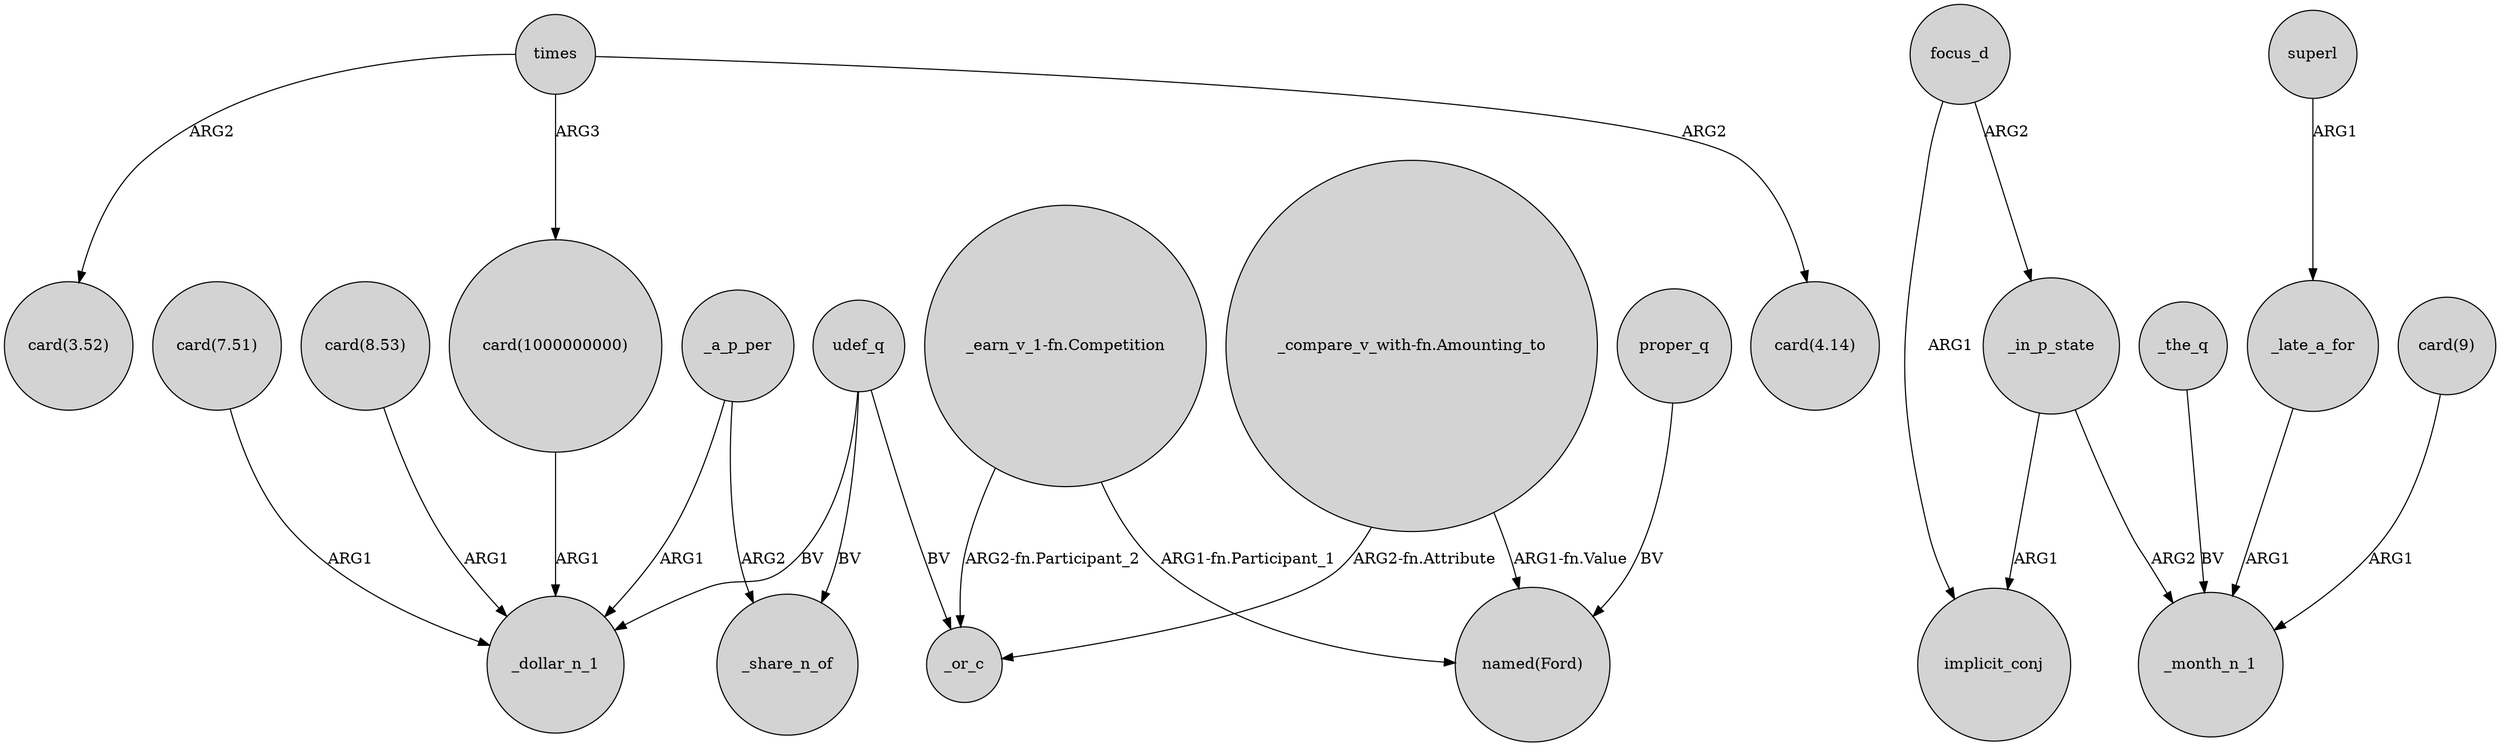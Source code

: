 digraph {
	node [shape=circle style=filled]
	times -> "card(3.52)" [label=ARG2]
	"card(1000000000)" -> _dollar_n_1 [label=ARG1]
	"_earn_v_1-fn.Competition" -> "named(Ford)" [label="ARG1-fn.Participant_1"]
	focus_d -> _in_p_state [label=ARG2]
	_in_p_state -> implicit_conj [label=ARG1]
	proper_q -> "named(Ford)" [label=BV]
	_the_q -> _month_n_1 [label=BV]
	"_compare_v_with-fn.Amounting_to" -> "named(Ford)" [label="ARG1-fn.Value"]
	superl -> _late_a_for [label=ARG1]
	"_compare_v_with-fn.Amounting_to" -> _or_c [label="ARG2-fn.Attribute"]
	_late_a_for -> _month_n_1 [label=ARG1]
	"card(7.51)" -> _dollar_n_1 [label=ARG1]
	times -> "card(1000000000)" [label=ARG3]
	udef_q -> _or_c [label=BV]
	_a_p_per -> _share_n_of [label=ARG2]
	times -> "card(4.14)" [label=ARG2]
	udef_q -> _share_n_of [label=BV]
	udef_q -> _dollar_n_1 [label=BV]
	"_earn_v_1-fn.Competition" -> _or_c [label="ARG2-fn.Participant_2"]
	focus_d -> implicit_conj [label=ARG1]
	"card(8.53)" -> _dollar_n_1 [label=ARG1]
	_a_p_per -> _dollar_n_1 [label=ARG1]
	_in_p_state -> _month_n_1 [label=ARG2]
	"card(9)" -> _month_n_1 [label=ARG1]
}
